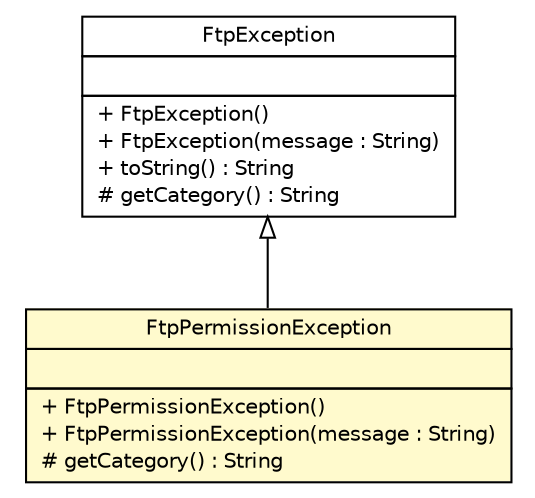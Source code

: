 #!/usr/local/bin/dot
#
# Class diagram 
# Generated by UMLGraph version 5.1 (http://www.umlgraph.org/)
#

digraph G {
	edge [fontname="Helvetica",fontsize=10,labelfontname="Helvetica",labelfontsize=10];
	node [fontname="Helvetica",fontsize=10,shape=plaintext];
	nodesep=0.25;
	ranksep=0.5;
	// com.apporiented.hermesftp.exception.FtpPermissionException
	c3498 [label=<<table title="com.apporiented.hermesftp.exception.FtpPermissionException" border="0" cellborder="1" cellspacing="0" cellpadding="2" port="p" bgcolor="lemonChiffon" href="./FtpPermissionException.html">
		<tr><td><table border="0" cellspacing="0" cellpadding="1">
<tr><td align="center" balign="center"> FtpPermissionException </td></tr>
		</table></td></tr>
		<tr><td><table border="0" cellspacing="0" cellpadding="1">
<tr><td align="left" balign="left">  </td></tr>
		</table></td></tr>
		<tr><td><table border="0" cellspacing="0" cellpadding="1">
<tr><td align="left" balign="left"> + FtpPermissionException() </td></tr>
<tr><td align="left" balign="left"> + FtpPermissionException(message : String) </td></tr>
<tr><td align="left" balign="left"> # getCategory() : String </td></tr>
		</table></td></tr>
		</table>>, fontname="Helvetica", fontcolor="black", fontsize=10.0];
	// com.apporiented.hermesftp.exception.FtpException
	c3502 [label=<<table title="com.apporiented.hermesftp.exception.FtpException" border="0" cellborder="1" cellspacing="0" cellpadding="2" port="p" href="./FtpException.html">
		<tr><td><table border="0" cellspacing="0" cellpadding="1">
<tr><td align="center" balign="center"> FtpException </td></tr>
		</table></td></tr>
		<tr><td><table border="0" cellspacing="0" cellpadding="1">
<tr><td align="left" balign="left">  </td></tr>
		</table></td></tr>
		<tr><td><table border="0" cellspacing="0" cellpadding="1">
<tr><td align="left" balign="left"> + FtpException() </td></tr>
<tr><td align="left" balign="left"> + FtpException(message : String) </td></tr>
<tr><td align="left" balign="left"> + toString() : String </td></tr>
<tr><td align="left" balign="left"> # getCategory() : String </td></tr>
		</table></td></tr>
		</table>>, fontname="Helvetica", fontcolor="black", fontsize=10.0];
	//com.apporiented.hermesftp.exception.FtpPermissionException extends com.apporiented.hermesftp.exception.FtpException
	c3502:p -> c3498:p [dir=back,arrowtail=empty];
}

